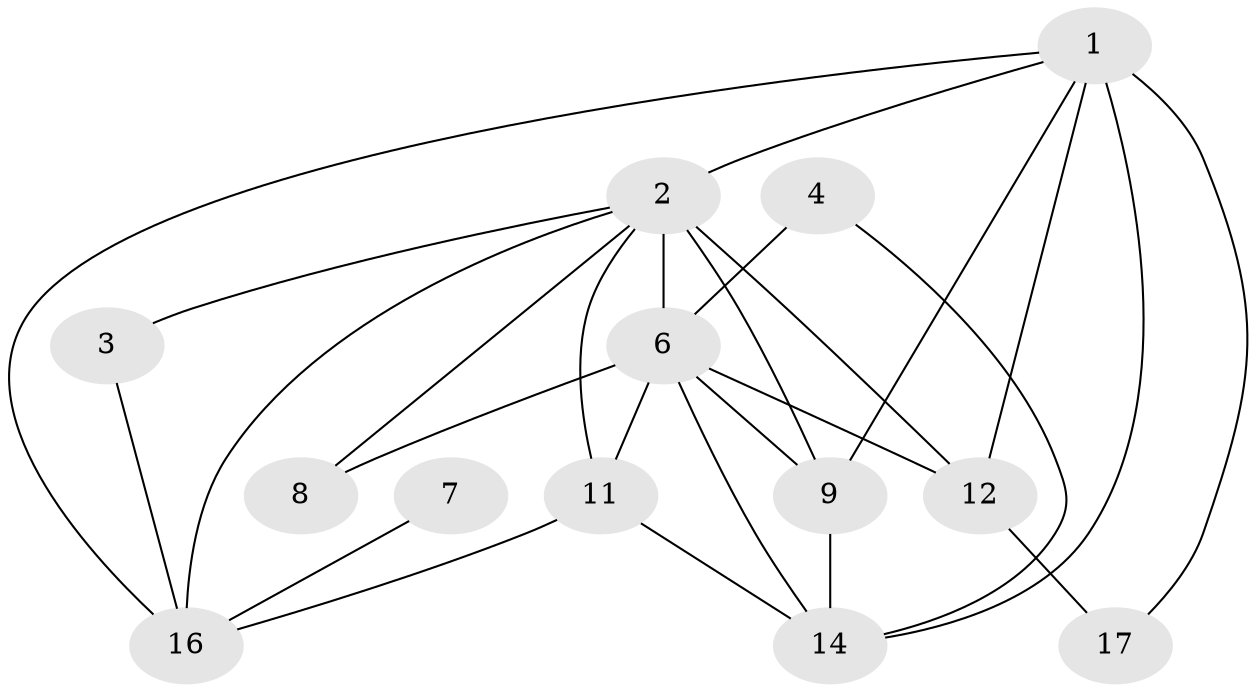 // original degree distribution, {5: 0.043478260869565216, 4: 0.14492753623188406, 3: 0.21739130434782608, 1: 0.2028985507246377, 0: 0.11594202898550725, 2: 0.2463768115942029, 6: 0.014492753623188406, 8: 0.014492753623188406}
// Generated by graph-tools (version 1.1) at 2025/48/03/04/25 22:48:25]
// undirected, 13 vertices, 26 edges
graph export_dot {
  node [color=gray90,style=filled];
  1;
  2;
  3;
  4;
  6;
  7;
  8;
  9;
  11;
  12;
  14;
  16;
  17;
  1 -- 2 [weight=1.0];
  1 -- 9 [weight=1.0];
  1 -- 12 [weight=1.0];
  1 -- 14 [weight=2.0];
  1 -- 16 [weight=1.0];
  1 -- 17 [weight=1.0];
  2 -- 3 [weight=1.0];
  2 -- 6 [weight=4.0];
  2 -- 8 [weight=1.0];
  2 -- 9 [weight=1.0];
  2 -- 11 [weight=1.0];
  2 -- 12 [weight=1.0];
  2 -- 16 [weight=1.0];
  3 -- 16 [weight=1.0];
  4 -- 6 [weight=1.0];
  4 -- 14 [weight=1.0];
  6 -- 8 [weight=2.0];
  6 -- 9 [weight=1.0];
  6 -- 11 [weight=1.0];
  6 -- 12 [weight=1.0];
  6 -- 14 [weight=1.0];
  7 -- 16 [weight=1.0];
  9 -- 14 [weight=3.0];
  11 -- 14 [weight=1.0];
  11 -- 16 [weight=1.0];
  12 -- 17 [weight=1.0];
}
